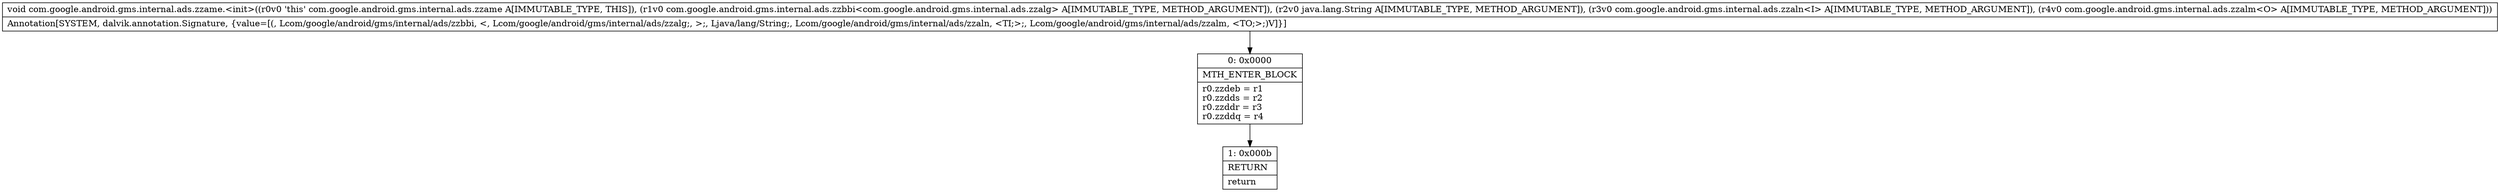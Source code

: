 digraph "CFG forcom.google.android.gms.internal.ads.zzame.\<init\>(Lcom\/google\/android\/gms\/internal\/ads\/zzbbi;Ljava\/lang\/String;Lcom\/google\/android\/gms\/internal\/ads\/zzaln;Lcom\/google\/android\/gms\/internal\/ads\/zzalm;)V" {
Node_0 [shape=record,label="{0\:\ 0x0000|MTH_ENTER_BLOCK\l|r0.zzdeb = r1\lr0.zzdds = r2\lr0.zzddr = r3\lr0.zzddq = r4\l}"];
Node_1 [shape=record,label="{1\:\ 0x000b|RETURN\l|return\l}"];
MethodNode[shape=record,label="{void com.google.android.gms.internal.ads.zzame.\<init\>((r0v0 'this' com.google.android.gms.internal.ads.zzame A[IMMUTABLE_TYPE, THIS]), (r1v0 com.google.android.gms.internal.ads.zzbbi\<com.google.android.gms.internal.ads.zzalg\> A[IMMUTABLE_TYPE, METHOD_ARGUMENT]), (r2v0 java.lang.String A[IMMUTABLE_TYPE, METHOD_ARGUMENT]), (r3v0 com.google.android.gms.internal.ads.zzaln\<I\> A[IMMUTABLE_TYPE, METHOD_ARGUMENT]), (r4v0 com.google.android.gms.internal.ads.zzalm\<O\> A[IMMUTABLE_TYPE, METHOD_ARGUMENT]))  | Annotation[SYSTEM, dalvik.annotation.Signature, \{value=[(, Lcom\/google\/android\/gms\/internal\/ads\/zzbbi, \<, Lcom\/google\/android\/gms\/internal\/ads\/zzalg;, \>;, Ljava\/lang\/String;, Lcom\/google\/android\/gms\/internal\/ads\/zzaln, \<TI;\>;, Lcom\/google\/android\/gms\/internal\/ads\/zzalm, \<TO;\>;)V]\}]\l}"];
MethodNode -> Node_0;
Node_0 -> Node_1;
}

